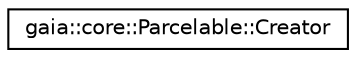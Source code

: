 digraph G
{
  edge [fontname="Helvetica",fontsize="10",labelfontname="Helvetica",labelfontsize="10"];
  node [fontname="Helvetica",fontsize="10",shape=record];
  rankdir=LR;
  Node1 [label="gaia::core::Parcelable::Creator",height=0.2,width=0.4,color="black", fillcolor="white", style="filled",URL="$d4/d3b/structgaia_1_1core_1_1_parcelable_1_1_creator.html"];
}
